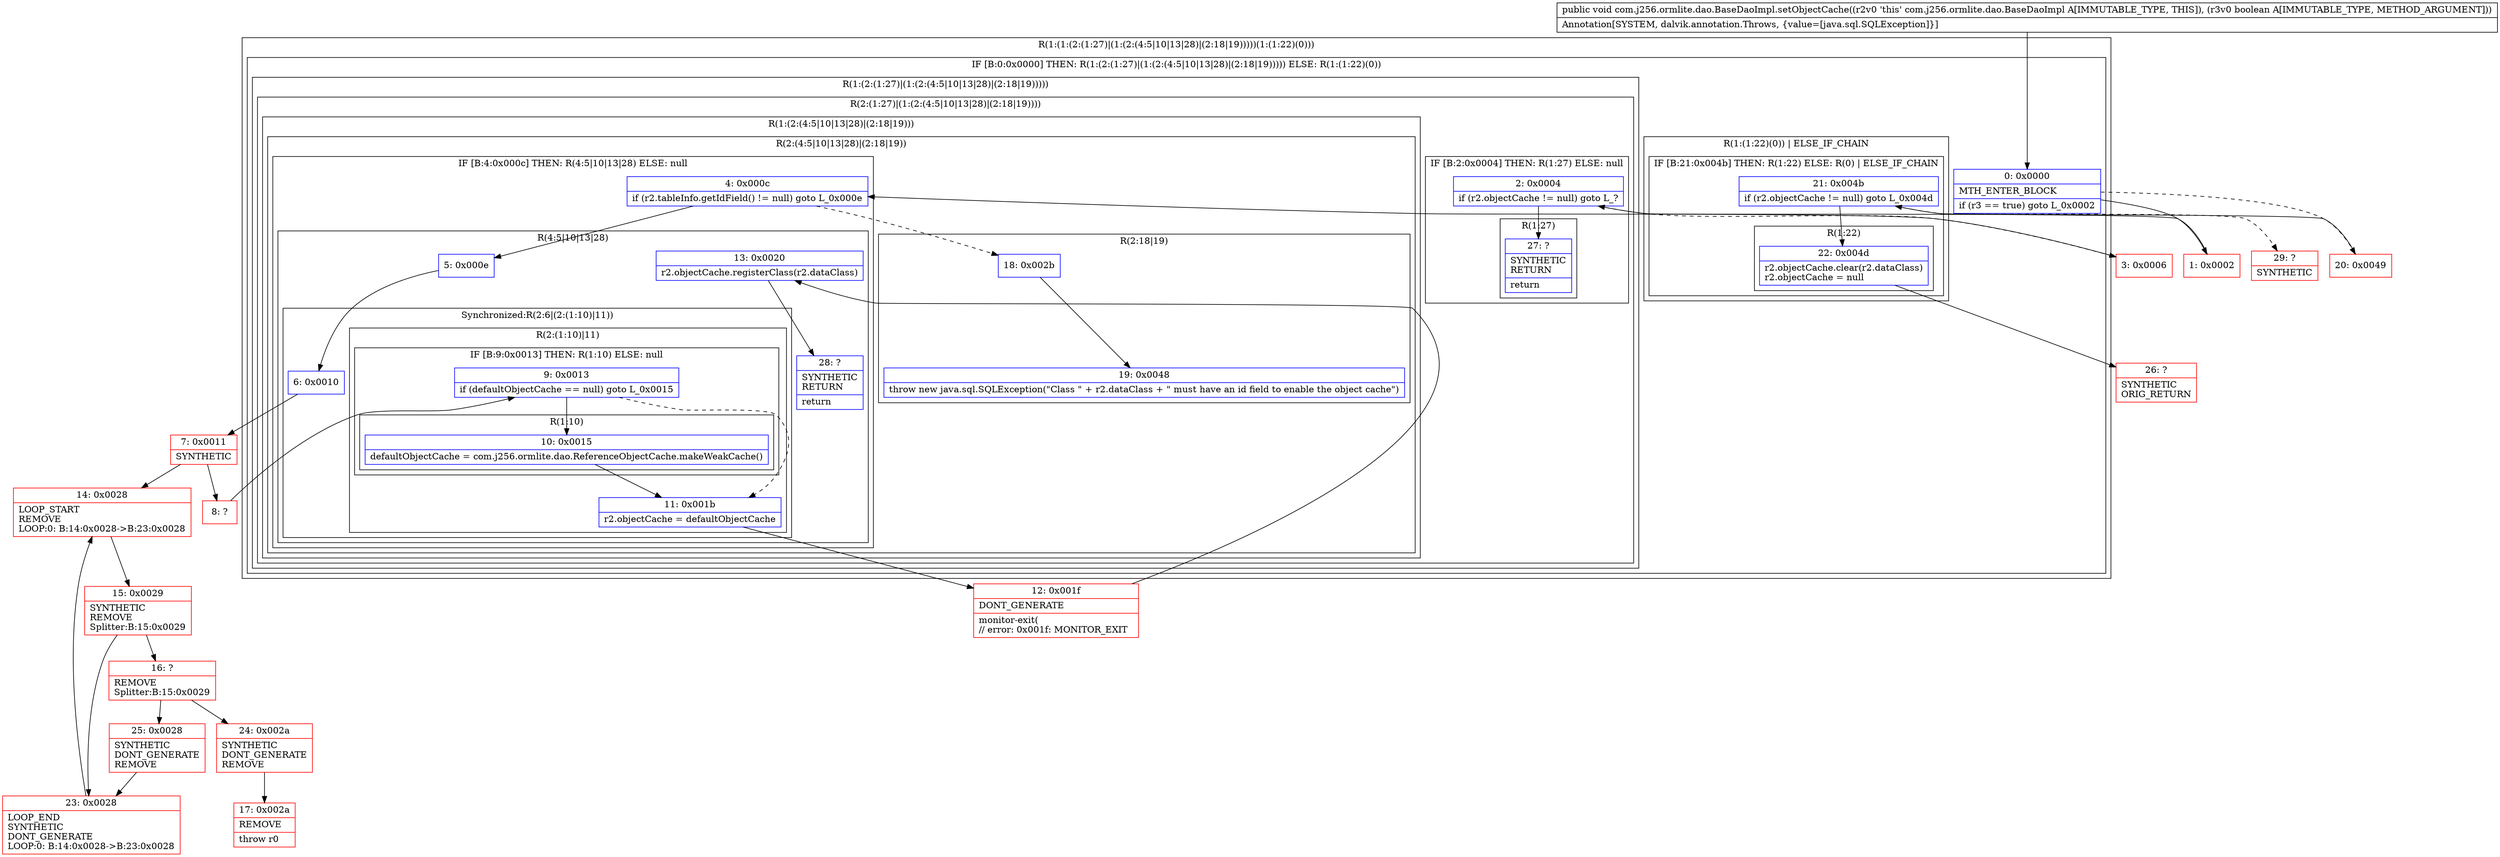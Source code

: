 digraph "CFG forcom.j256.ormlite.dao.BaseDaoImpl.setObjectCache(Z)V" {
subgraph cluster_Region_391283664 {
label = "R(1:(1:(2:(1:27)|(1:(2:(4:5|10|13|28)|(2:18|19)))))(1:(1:22)(0)))";
node [shape=record,color=blue];
subgraph cluster_IfRegion_1511193131 {
label = "IF [B:0:0x0000] THEN: R(1:(2:(1:27)|(1:(2:(4:5|10|13|28)|(2:18|19))))) ELSE: R(1:(1:22)(0))";
node [shape=record,color=blue];
Node_0 [shape=record,label="{0\:\ 0x0000|MTH_ENTER_BLOCK\l|if (r3 == true) goto L_0x0002\l}"];
subgraph cluster_Region_376031537 {
label = "R(1:(2:(1:27)|(1:(2:(4:5|10|13|28)|(2:18|19)))))";
node [shape=record,color=blue];
subgraph cluster_Region_556060866 {
label = "R(2:(1:27)|(1:(2:(4:5|10|13|28)|(2:18|19))))";
node [shape=record,color=blue];
subgraph cluster_IfRegion_585866037 {
label = "IF [B:2:0x0004] THEN: R(1:27) ELSE: null";
node [shape=record,color=blue];
Node_2 [shape=record,label="{2\:\ 0x0004|if (r2.objectCache != null) goto L_?\l}"];
subgraph cluster_Region_1877339873 {
label = "R(1:27)";
node [shape=record,color=blue];
Node_27 [shape=record,label="{27\:\ ?|SYNTHETIC\lRETURN\l|return\l}"];
}
}
subgraph cluster_Region_924680813 {
label = "R(1:(2:(4:5|10|13|28)|(2:18|19)))";
node [shape=record,color=blue];
subgraph cluster_Region_817428108 {
label = "R(2:(4:5|10|13|28)|(2:18|19))";
node [shape=record,color=blue];
subgraph cluster_IfRegion_1316282781 {
label = "IF [B:4:0x000c] THEN: R(4:5|10|13|28) ELSE: null";
node [shape=record,color=blue];
Node_4 [shape=record,label="{4\:\ 0x000c|if (r2.tableInfo.getIdField() != null) goto L_0x000e\l}"];
subgraph cluster_Region_245800020 {
label = "R(4:5|10|13|28)";
node [shape=record,color=blue];
Node_5 [shape=record,label="{5\:\ 0x000e}"];
subgraph cluster_SynchronizedRegion_1442019591 {
label = "Synchronized:R(2:6|(2:(1:10)|11))";
node [shape=record,color=blue];
Node_6 [shape=record,label="{6\:\ 0x0010}"];
subgraph cluster_Region_579398051 {
label = "R(2:(1:10)|11)";
node [shape=record,color=blue];
subgraph cluster_IfRegion_1259969638 {
label = "IF [B:9:0x0013] THEN: R(1:10) ELSE: null";
node [shape=record,color=blue];
Node_9 [shape=record,label="{9\:\ 0x0013|if (defaultObjectCache == null) goto L_0x0015\l}"];
subgraph cluster_Region_1902640493 {
label = "R(1:10)";
node [shape=record,color=blue];
Node_10 [shape=record,label="{10\:\ 0x0015|defaultObjectCache = com.j256.ormlite.dao.ReferenceObjectCache.makeWeakCache()\l}"];
}
}
Node_11 [shape=record,label="{11\:\ 0x001b|r2.objectCache = defaultObjectCache\l}"];
}
}
Node_13 [shape=record,label="{13\:\ 0x0020|r2.objectCache.registerClass(r2.dataClass)\l}"];
Node_28 [shape=record,label="{28\:\ ?|SYNTHETIC\lRETURN\l|return\l}"];
}
}
subgraph cluster_Region_1066572039 {
label = "R(2:18|19)";
node [shape=record,color=blue];
Node_18 [shape=record,label="{18\:\ 0x002b}"];
Node_19 [shape=record,label="{19\:\ 0x0048|throw new java.sql.SQLException(\"Class \" + r2.dataClass + \" must have an id field to enable the object cache\")\l}"];
}
}
}
}
}
subgraph cluster_Region_1513269927 {
label = "R(1:(1:22)(0)) | ELSE_IF_CHAIN\l";
node [shape=record,color=blue];
subgraph cluster_IfRegion_1573910315 {
label = "IF [B:21:0x004b] THEN: R(1:22) ELSE: R(0) | ELSE_IF_CHAIN\l";
node [shape=record,color=blue];
Node_21 [shape=record,label="{21\:\ 0x004b|if (r2.objectCache != null) goto L_0x004d\l}"];
subgraph cluster_Region_328066410 {
label = "R(1:22)";
node [shape=record,color=blue];
Node_22 [shape=record,label="{22\:\ 0x004d|r2.objectCache.clear(r2.dataClass)\lr2.objectCache = null\l}"];
}
subgraph cluster_Region_947653821 {
label = "R(0)";
node [shape=record,color=blue];
}
}
}
}
}
Node_1 [shape=record,color=red,label="{1\:\ 0x0002}"];
Node_3 [shape=record,color=red,label="{3\:\ 0x0006}"];
Node_7 [shape=record,color=red,label="{7\:\ 0x0011|SYNTHETIC\l}"];
Node_8 [shape=record,color=red,label="{8\:\ ?}"];
Node_12 [shape=record,color=red,label="{12\:\ 0x001f|DONT_GENERATE\l|monitor\-exit(\l\/\/ error: 0x001f: MONITOR_EXIT  \l}"];
Node_14 [shape=record,color=red,label="{14\:\ 0x0028|LOOP_START\lREMOVE\lLOOP:0: B:14:0x0028\-\>B:23:0x0028\l}"];
Node_15 [shape=record,color=red,label="{15\:\ 0x0029|SYNTHETIC\lREMOVE\lSplitter:B:15:0x0029\l}"];
Node_16 [shape=record,color=red,label="{16\:\ ?|REMOVE\lSplitter:B:15:0x0029\l}"];
Node_17 [shape=record,color=red,label="{17\:\ 0x002a|REMOVE\l|throw r0\l}"];
Node_20 [shape=record,color=red,label="{20\:\ 0x0049}"];
Node_23 [shape=record,color=red,label="{23\:\ 0x0028|LOOP_END\lSYNTHETIC\lDONT_GENERATE\lLOOP:0: B:14:0x0028\-\>B:23:0x0028\l}"];
Node_24 [shape=record,color=red,label="{24\:\ 0x002a|SYNTHETIC\lDONT_GENERATE\lREMOVE\l}"];
Node_25 [shape=record,color=red,label="{25\:\ 0x0028|SYNTHETIC\lDONT_GENERATE\lREMOVE\l}"];
Node_26 [shape=record,color=red,label="{26\:\ ?|SYNTHETIC\lORIG_RETURN\l}"];
Node_29 [shape=record,color=red,label="{29\:\ ?|SYNTHETIC\l}"];
MethodNode[shape=record,label="{public void com.j256.ormlite.dao.BaseDaoImpl.setObjectCache((r2v0 'this' com.j256.ormlite.dao.BaseDaoImpl A[IMMUTABLE_TYPE, THIS]), (r3v0 boolean A[IMMUTABLE_TYPE, METHOD_ARGUMENT]))  | Annotation[SYSTEM, dalvik.annotation.Throws, \{value=[java.sql.SQLException]\}]\l}"];
MethodNode -> Node_0;
Node_0 -> Node_1;
Node_0 -> Node_20[style=dashed];
Node_2 -> Node_3[style=dashed];
Node_2 -> Node_27;
Node_4 -> Node_5;
Node_4 -> Node_18[style=dashed];
Node_5 -> Node_6;
Node_6 -> Node_7;
Node_9 -> Node_10;
Node_9 -> Node_11[style=dashed];
Node_10 -> Node_11;
Node_11 -> Node_12;
Node_13 -> Node_28;
Node_18 -> Node_19;
Node_21 -> Node_22;
Node_21 -> Node_29[style=dashed];
Node_22 -> Node_26;
Node_1 -> Node_2;
Node_3 -> Node_4;
Node_7 -> Node_8;
Node_7 -> Node_14;
Node_8 -> Node_9;
Node_12 -> Node_13;
Node_14 -> Node_15;
Node_15 -> Node_16;
Node_15 -> Node_23;
Node_16 -> Node_24;
Node_16 -> Node_25;
Node_20 -> Node_21;
Node_23 -> Node_14;
Node_24 -> Node_17;
Node_25 -> Node_23;
}


